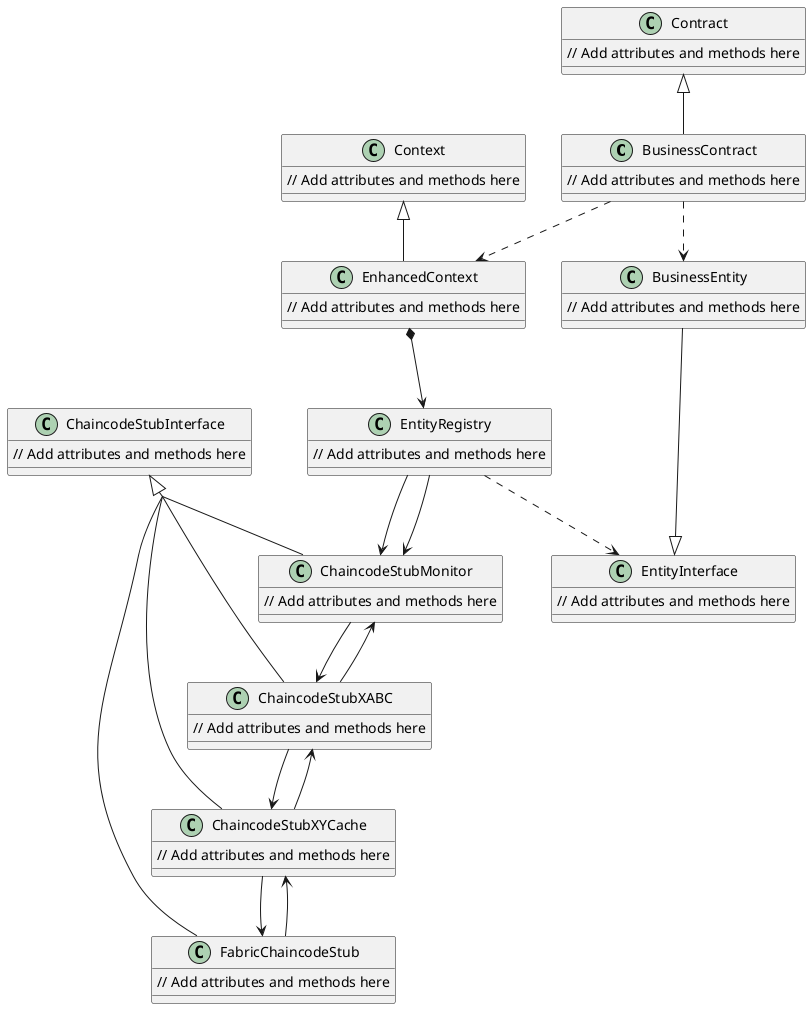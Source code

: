 @startuml "Specificaton"

BusinessContract ..> EnhancedContext
EnhancedContext *--> EntityRegistry
EntityRegistry --> ChaincodeStubMonitor
ChaincodeStubMonitor --> ChaincodeStubXABC
ChaincodeStubMonitor <-- ChaincodeStubXABC

ChaincodeStubXABC --> ChaincodeStubXYCache
ChaincodeStubXABC <-- ChaincodeStubXYCache

ChaincodeStubXYCache --> FabricChaincodeStub
ChaincodeStubXYCache <-- FabricChaincodeStub

BusinessContract ..> BusinessEntity

Contract <|-- BusinessContract

Context <|-- EnhancedContext
BusinessEntity --|> EntityInterface

EntityRegistry ..> EntityInterface
EntityRegistry --> ChaincodeStubMonitor

skinparam groupInheritance 4

ChaincodeStubInterface <|-- FabricChaincodeStub
ChaincodeStubInterface <|-- ChaincodeStubXYCache
ChaincodeStubInterface <|-- ChaincodeStubXABC
ChaincodeStubInterface <|-- ChaincodeStubMonitor

class BusinessContract {
  // Add attributes and methods here
}

class EnhancedContext {
  // Add attributes and methods here
}

class EntityRegistry {
  // Add attributes and methods here
}

class ChaincodeStubMonitor {
  // Add attributes and methods here
}

class ChaincodeStubXABC {
  // Add attributes and methods here
}

class ChaincodeStubXYCache {
  // Add attributes and methods here
}

class FabricChaincodeStub {
  // Add attributes and methods here
}

class BusinessEntity {
  // Add attributes and methods here
}

class Contract {
  // Add attributes and methods here
}

class Context {
  // Add attributes and methods here
}

class EntityInterface {
  // Add attributes and methods here
}

class ChaincodeStubInterface {
  // Add attributes and methods here
}

@enduml